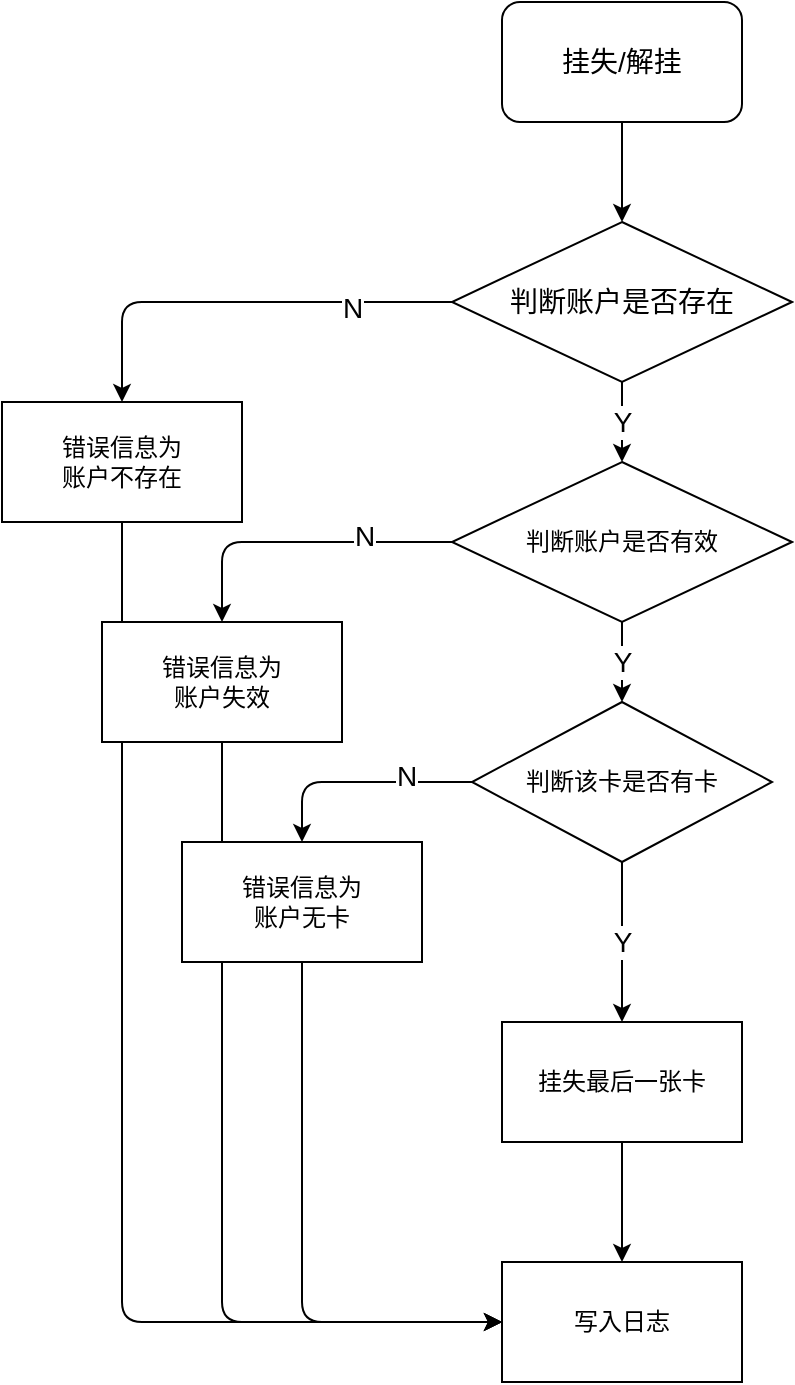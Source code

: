 <mxfile>
    <diagram id="FPRm9Ii4R8kbwCqy4XPK" name="第 1 页">
        <mxGraphModel dx="1672" dy="853" grid="1" gridSize="10" guides="1" tooltips="1" connect="1" arrows="1" fold="1" page="1" pageScale="1" pageWidth="980" pageHeight="1390" math="0" shadow="0">
            <root>
                <mxCell id="0"/>
                <mxCell id="1" parent="0"/>
                <mxCell id="31" style="edgeStyle=none;html=1;exitX=0.5;exitY=1;exitDx=0;exitDy=0;" edge="1" parent="1" source="32" target="36">
                    <mxGeometry relative="1" as="geometry"/>
                </mxCell>
                <mxCell id="32" value="挂失/解挂" style="rounded=1;whiteSpace=wrap;html=1;fontSize=14;" vertex="1" parent="1">
                    <mxGeometry x="200" y="140" width="120" height="60" as="geometry"/>
                </mxCell>
                <mxCell id="33" style="edgeStyle=orthogonalEdgeStyle;html=1;exitX=0;exitY=0.5;exitDx=0;exitDy=0;" edge="1" parent="1" source="36" target="53">
                    <mxGeometry relative="1" as="geometry"/>
                </mxCell>
                <mxCell id="34" value="N" style="edgeLabel;html=1;align=center;verticalAlign=middle;resizable=0;points=[];fontSize=14;" vertex="1" connectable="0" parent="33">
                    <mxGeometry x="-0.529" y="3" relative="1" as="geometry">
                        <mxPoint as="offset"/>
                    </mxGeometry>
                </mxCell>
                <mxCell id="35" value="Y" style="edgeStyle=orthogonalEdgeStyle;html=1;exitX=0.5;exitY=1;exitDx=0;exitDy=0;fontSize=14;" edge="1" parent="1" source="36" target="40">
                    <mxGeometry relative="1" as="geometry"/>
                </mxCell>
                <mxCell id="36" value="判断账户是否存在" style="rhombus;whiteSpace=wrap;html=1;fontSize=14;" vertex="1" parent="1">
                    <mxGeometry x="175" y="250" width="170" height="80" as="geometry"/>
                </mxCell>
                <mxCell id="37" value="Y" style="edgeStyle=none;html=1;exitX=0.5;exitY=1;exitDx=0;exitDy=0;fontSize=14;" edge="1" parent="1" source="40" target="44">
                    <mxGeometry relative="1" as="geometry"/>
                </mxCell>
                <mxCell id="38" style="edgeStyle=orthogonalEdgeStyle;html=1;exitX=0;exitY=0.5;exitDx=0;exitDy=0;entryX=0.5;entryY=0;entryDx=0;entryDy=0;" edge="1" parent="1" source="40" target="55">
                    <mxGeometry relative="1" as="geometry"/>
                </mxCell>
                <mxCell id="39" value="N" style="edgeLabel;html=1;align=center;verticalAlign=middle;resizable=0;points=[];fontSize=14;" vertex="1" connectable="0" parent="38">
                    <mxGeometry x="-0.424" y="-3" relative="1" as="geometry">
                        <mxPoint as="offset"/>
                    </mxGeometry>
                </mxCell>
                <mxCell id="40" value="判断账户是否有效" style="rhombus;whiteSpace=wrap;html=1;" vertex="1" parent="1">
                    <mxGeometry x="175" y="370" width="170" height="80" as="geometry"/>
                </mxCell>
                <mxCell id="41" value="Y" style="edgeStyle=none;html=1;exitX=0.5;exitY=1;exitDx=0;exitDy=0;fontSize=14;" edge="1" parent="1" source="44" target="48">
                    <mxGeometry relative="1" as="geometry">
                        <mxPoint x="260" y="620" as="targetPoint"/>
                    </mxGeometry>
                </mxCell>
                <mxCell id="42" style="edgeStyle=orthogonalEdgeStyle;html=1;exitX=0;exitY=0.5;exitDx=0;exitDy=0;entryX=0.5;entryY=0;entryDx=0;entryDy=0;" edge="1" parent="1" source="44" target="57">
                    <mxGeometry relative="1" as="geometry"/>
                </mxCell>
                <mxCell id="43" value="N" style="edgeLabel;html=1;align=center;verticalAlign=middle;resizable=0;points=[];fontSize=14;" vertex="1" connectable="0" parent="42">
                    <mxGeometry x="-0.415" y="-3" relative="1" as="geometry">
                        <mxPoint as="offset"/>
                    </mxGeometry>
                </mxCell>
                <mxCell id="44" value="判断该卡是否有卡" style="rhombus;whiteSpace=wrap;html=1;" vertex="1" parent="1">
                    <mxGeometry x="185" y="490" width="150" height="80" as="geometry"/>
                </mxCell>
                <mxCell id="59" style="edgeStyle=orthogonalEdgeStyle;html=1;exitX=0.5;exitY=1;exitDx=0;exitDy=0;fontSize=14;" edge="1" parent="1" source="48" target="51">
                    <mxGeometry relative="1" as="geometry"/>
                </mxCell>
                <mxCell id="48" value="挂失最后一张卡" style="rounded=0;whiteSpace=wrap;html=1;" vertex="1" parent="1">
                    <mxGeometry x="200" y="650" width="120" height="60" as="geometry"/>
                </mxCell>
                <mxCell id="51" value="写入日志" style="rounded=0;whiteSpace=wrap;html=1;" vertex="1" parent="1">
                    <mxGeometry x="200" y="770" width="120" height="60" as="geometry"/>
                </mxCell>
                <mxCell id="52" style="edgeStyle=orthogonalEdgeStyle;html=1;exitX=0.5;exitY=1;exitDx=0;exitDy=0;entryX=0;entryY=0.5;entryDx=0;entryDy=0;" edge="1" parent="1" source="53" target="51">
                    <mxGeometry relative="1" as="geometry"/>
                </mxCell>
                <mxCell id="53" value="错误信息为&lt;br&gt;账户不存在" style="rounded=0;whiteSpace=wrap;html=1;" vertex="1" parent="1">
                    <mxGeometry x="-50" y="340" width="120" height="60" as="geometry"/>
                </mxCell>
                <mxCell id="58" style="edgeStyle=orthogonalEdgeStyle;html=1;exitX=0.5;exitY=1;exitDx=0;exitDy=0;entryX=0;entryY=0.5;entryDx=0;entryDy=0;fontSize=14;" edge="1" parent="1" source="55" target="51">
                    <mxGeometry relative="1" as="geometry"/>
                </mxCell>
                <mxCell id="55" value="错误信息为&lt;br&gt;账户失效" style="rounded=0;whiteSpace=wrap;html=1;" vertex="1" parent="1">
                    <mxGeometry y="450" width="120" height="60" as="geometry"/>
                </mxCell>
                <mxCell id="56" style="edgeStyle=orthogonalEdgeStyle;html=1;exitX=0.5;exitY=1;exitDx=0;exitDy=0;entryX=0;entryY=0.5;entryDx=0;entryDy=0;" edge="1" parent="1" source="57" target="51">
                    <mxGeometry relative="1" as="geometry"/>
                </mxCell>
                <mxCell id="57" value="错误信息为&lt;br&gt;账户无卡" style="rounded=0;whiteSpace=wrap;html=1;" vertex="1" parent="1">
                    <mxGeometry x="40" y="560" width="120" height="60" as="geometry"/>
                </mxCell>
            </root>
        </mxGraphModel>
    </diagram>
</mxfile>